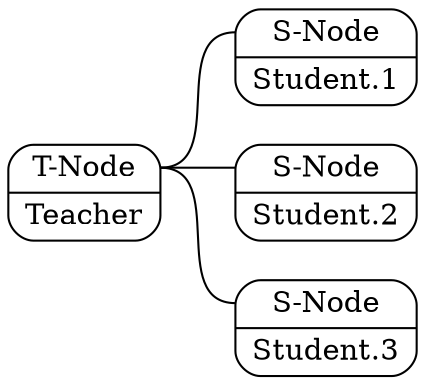 graph structs {
  node [shape=record; style=rounded];
  tnode [label="<rol>T-Node|<user>Teacher"];

  node [shape=record; style=rounded];
  snode1 [label="<rol>S-Node|<user>Student.1"];
  snode2 [label="<rol>S-Node|<user>Student.2"];
  snode3 [label="<rol>S-Node|<user>Student.3"];

  // node [shape=circle; style=filled];
  // net [label="red"]

  tnode:rol -- snode1:rol;
  tnode:rol -- snode2:rol;
  tnode:rol -- snode3:rol;

  rankdir=LR
}
